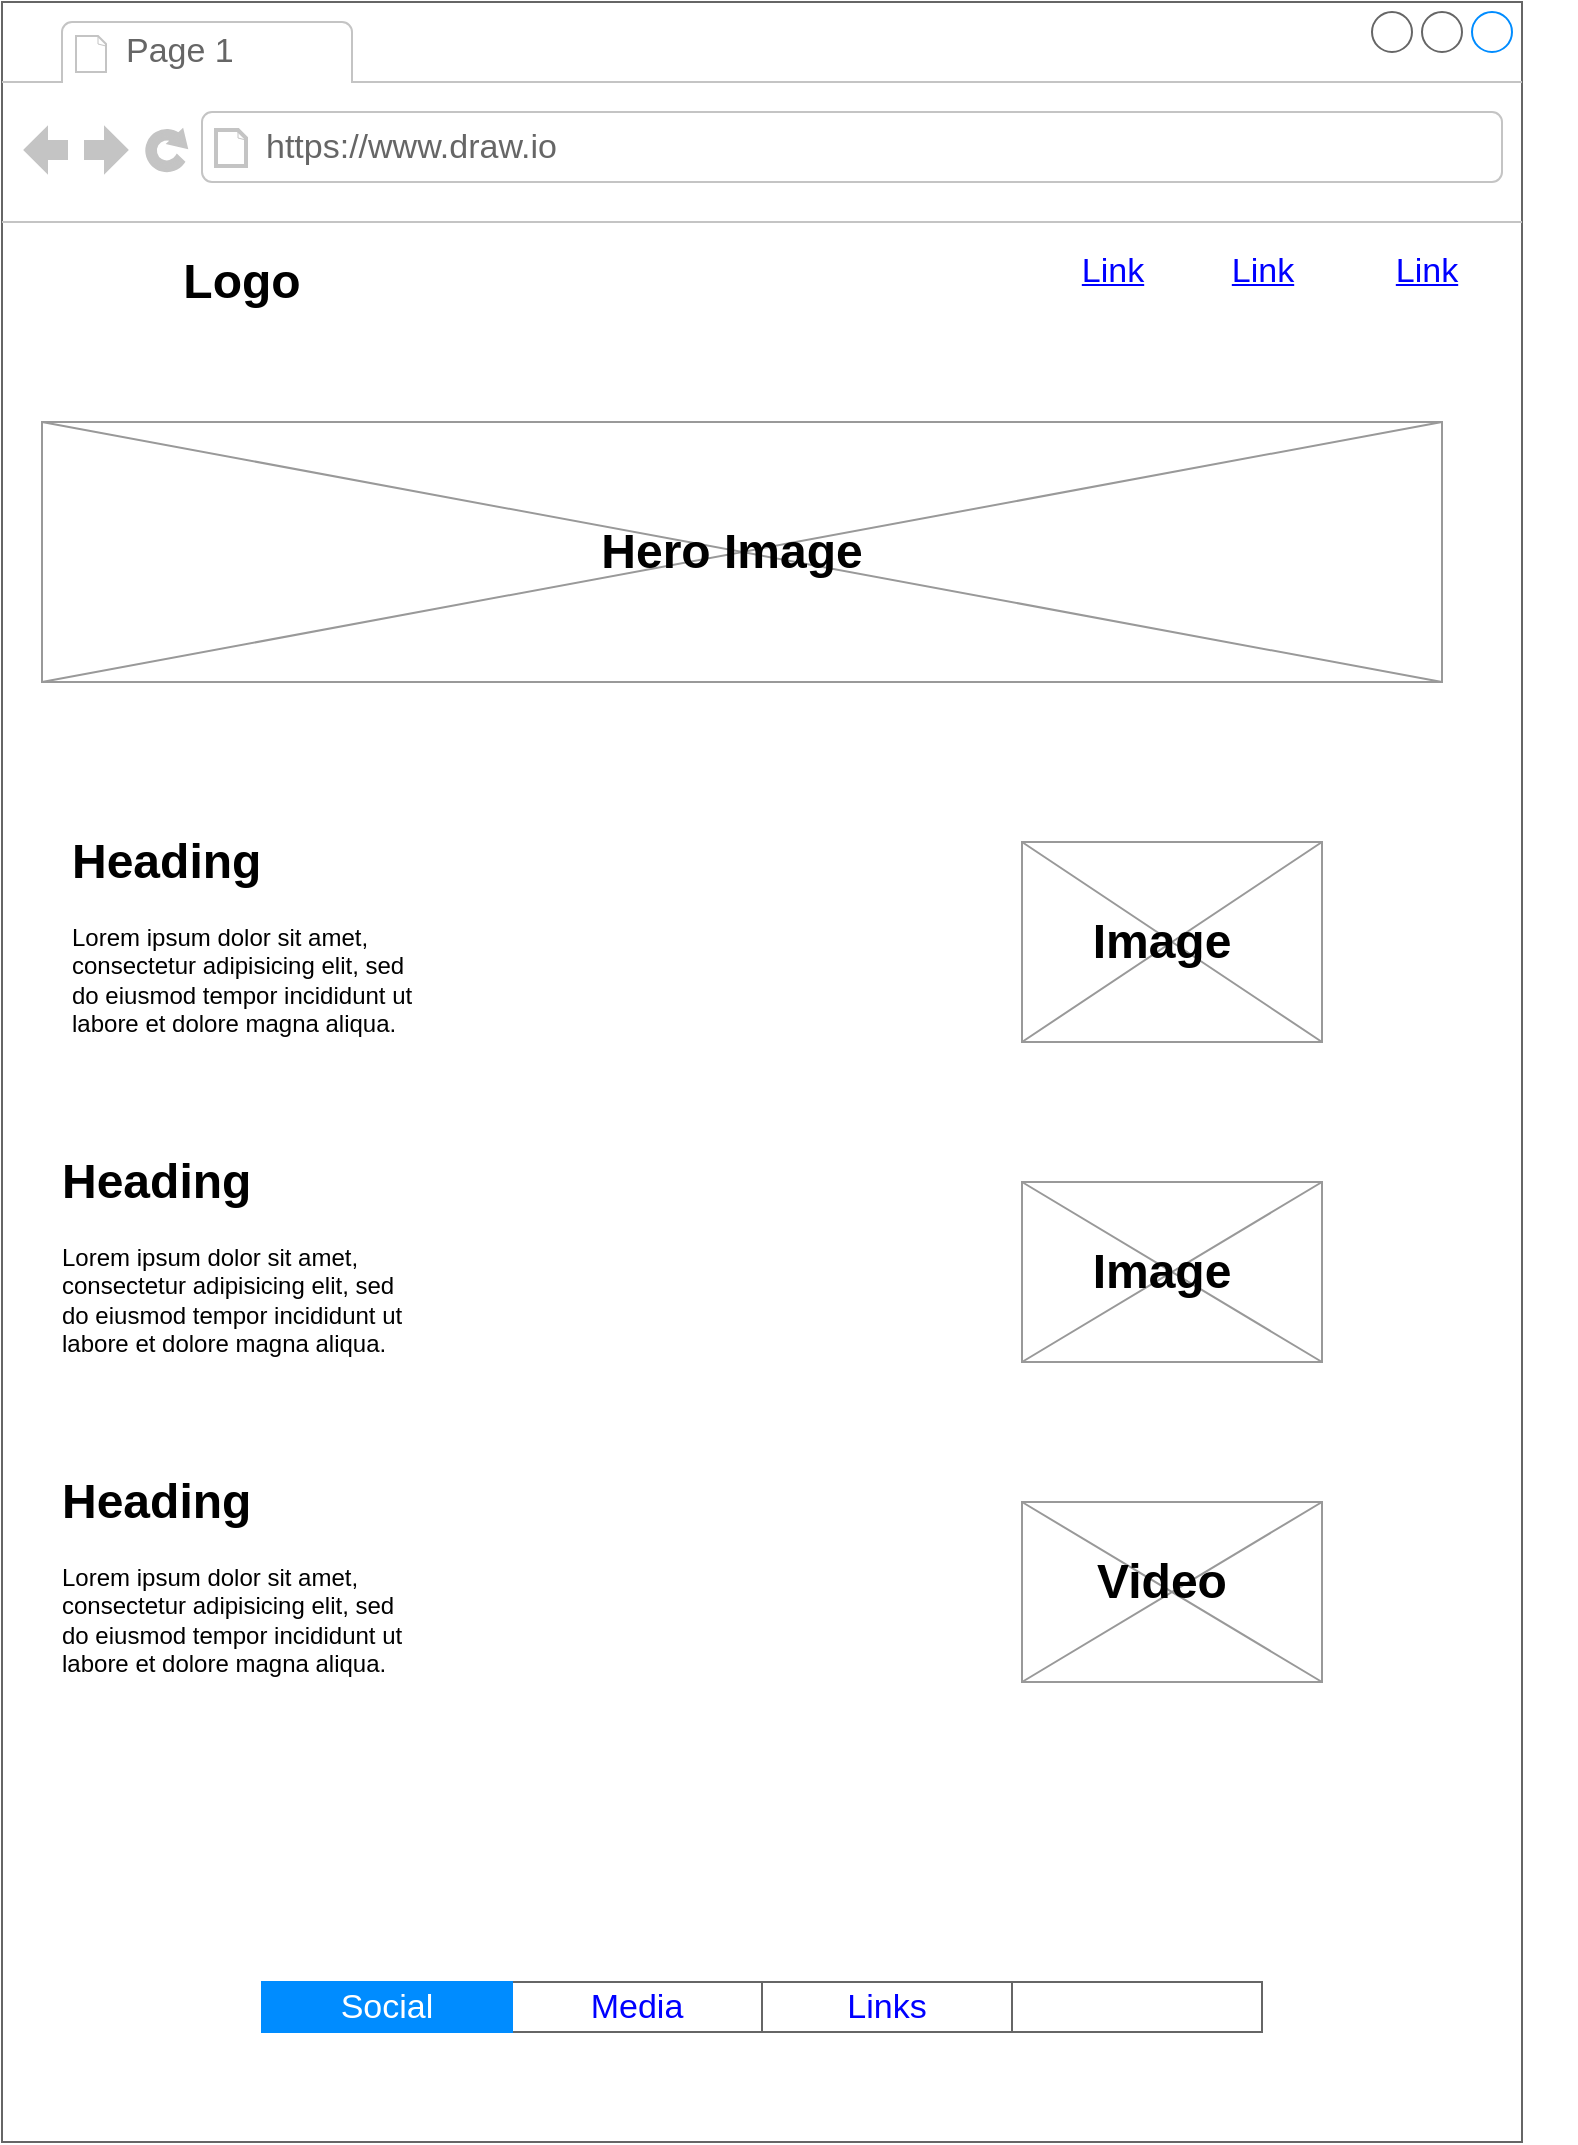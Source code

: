 <mxfile version="21.6.6" type="github">
  <diagram name="Page-1" id="9fcsCXDwoRXSFa8pRCCa">
    <mxGraphModel dx="1811" dy="1216" grid="1" gridSize="10" guides="1" tooltips="1" connect="1" arrows="1" fold="1" page="1" pageScale="1" pageWidth="827" pageHeight="1169" math="0" shadow="0">
      <root>
        <mxCell id="0" />
        <mxCell id="1" parent="0" />
        <mxCell id="U3nNL3wcbHSu2FlYmdmU-1" value="" style="strokeWidth=1;shadow=0;dashed=0;align=center;html=1;shape=mxgraph.mockup.containers.browserWindow;rSize=0;strokeColor=#666666;strokeColor2=#008cff;strokeColor3=#c4c4c4;mainText=,;recursiveResize=0;" vertex="1" parent="1">
          <mxGeometry x="40" y="40" width="760" height="1070" as="geometry" />
        </mxCell>
        <mxCell id="U3nNL3wcbHSu2FlYmdmU-2" value="Page 1" style="strokeWidth=1;shadow=0;dashed=0;align=center;html=1;shape=mxgraph.mockup.containers.anchor;fontSize=17;fontColor=#666666;align=left;whiteSpace=wrap;" vertex="1" parent="U3nNL3wcbHSu2FlYmdmU-1">
          <mxGeometry x="60" y="12" width="110" height="26" as="geometry" />
        </mxCell>
        <mxCell id="U3nNL3wcbHSu2FlYmdmU-3" value="https://www.draw.io" style="strokeWidth=1;shadow=0;dashed=0;align=center;html=1;shape=mxgraph.mockup.containers.anchor;rSize=0;fontSize=17;fontColor=#666666;align=left;" vertex="1" parent="U3nNL3wcbHSu2FlYmdmU-1">
          <mxGeometry x="130" y="60" width="250" height="26" as="geometry" />
        </mxCell>
        <mxCell id="U3nNL3wcbHSu2FlYmdmU-4" value="Link" style="shape=rectangle;strokeColor=none;fillColor=none;linkText=;fontSize=17;fontColor=#0000ff;fontStyle=4;html=1;align=center;" vertex="1" parent="U3nNL3wcbHSu2FlYmdmU-1">
          <mxGeometry x="637" y="120" width="150" height="30" as="geometry" />
        </mxCell>
        <mxCell id="U3nNL3wcbHSu2FlYmdmU-5" value="Link" style="shape=rectangle;strokeColor=none;fillColor=none;linkText=;fontSize=17;fontColor=#0000ff;fontStyle=4;html=1;align=center;" vertex="1" parent="U3nNL3wcbHSu2FlYmdmU-1">
          <mxGeometry x="570" y="120" width="120" height="30" as="geometry" />
        </mxCell>
        <mxCell id="U3nNL3wcbHSu2FlYmdmU-6" value="Link" style="shape=rectangle;strokeColor=none;fillColor=none;linkText=;fontSize=17;fontColor=#0000ff;fontStyle=4;html=1;align=center;" vertex="1" parent="U3nNL3wcbHSu2FlYmdmU-1">
          <mxGeometry x="480" y="120" width="150" height="30" as="geometry" />
        </mxCell>
        <mxCell id="U3nNL3wcbHSu2FlYmdmU-9" value="&lt;span style=&quot;font-size: 24px;&quot;&gt;&lt;b&gt;Logo&lt;/b&gt;&lt;/span&gt;" style="text;html=1;strokeColor=none;fillColor=none;align=center;verticalAlign=middle;whiteSpace=wrap;rounded=0;" vertex="1" parent="U3nNL3wcbHSu2FlYmdmU-1">
          <mxGeometry x="30" y="120" width="180" height="40" as="geometry" />
        </mxCell>
        <mxCell id="U3nNL3wcbHSu2FlYmdmU-10" value="" style="verticalLabelPosition=bottom;shadow=0;dashed=0;align=center;html=1;verticalAlign=top;strokeWidth=1;shape=mxgraph.mockup.graphics.simpleIcon;strokeColor=#999999;" vertex="1" parent="U3nNL3wcbHSu2FlYmdmU-1">
          <mxGeometry x="20" y="210" width="700" height="130" as="geometry" />
        </mxCell>
        <mxCell id="U3nNL3wcbHSu2FlYmdmU-11" value="&lt;font style=&quot;font-size: 24px;&quot;&gt;&lt;b&gt;Hero Image&lt;/b&gt;&lt;/font&gt;" style="text;html=1;strokeColor=none;fillColor=none;align=center;verticalAlign=middle;whiteSpace=wrap;rounded=0;" vertex="1" parent="U3nNL3wcbHSu2FlYmdmU-1">
          <mxGeometry x="170" y="240" width="390" height="70" as="geometry" />
        </mxCell>
        <mxCell id="U3nNL3wcbHSu2FlYmdmU-12" value="&lt;h1&gt;Heading&lt;/h1&gt;&lt;p&gt;Lorem ipsum dolor sit amet, consectetur adipisicing elit, sed do eiusmod tempor incididunt ut labore et dolore magna aliqua.&lt;/p&gt;" style="text;html=1;strokeColor=none;fillColor=none;spacing=5;spacingTop=-20;whiteSpace=wrap;overflow=hidden;rounded=0;" vertex="1" parent="U3nNL3wcbHSu2FlYmdmU-1">
          <mxGeometry x="30" y="410" width="190" height="120" as="geometry" />
        </mxCell>
        <mxCell id="U3nNL3wcbHSu2FlYmdmU-13" value="&lt;h1&gt;Heading&lt;/h1&gt;&lt;p&gt;Lorem ipsum dolor sit amet, consectetur adipisicing elit, sed do eiusmod tempor incididunt ut labore et dolore magna aliqua.&lt;/p&gt;" style="text;html=1;strokeColor=none;fillColor=none;spacing=5;spacingTop=-20;whiteSpace=wrap;overflow=hidden;rounded=0;" vertex="1" parent="U3nNL3wcbHSu2FlYmdmU-1">
          <mxGeometry x="25" y="570" width="190" height="120" as="geometry" />
        </mxCell>
        <mxCell id="U3nNL3wcbHSu2FlYmdmU-14" value="&lt;h1&gt;Heading&lt;/h1&gt;&lt;p&gt;Lorem ipsum dolor sit amet, consectetur adipisicing elit, sed do eiusmod tempor incididunt ut labore et dolore magna aliqua.&lt;/p&gt;" style="text;html=1;strokeColor=none;fillColor=none;spacing=5;spacingTop=-20;whiteSpace=wrap;overflow=hidden;rounded=0;" vertex="1" parent="U3nNL3wcbHSu2FlYmdmU-1">
          <mxGeometry x="25" y="730" width="190" height="120" as="geometry" />
        </mxCell>
        <mxCell id="U3nNL3wcbHSu2FlYmdmU-15" value="" style="verticalLabelPosition=bottom;shadow=0;dashed=0;align=center;html=1;verticalAlign=top;strokeWidth=1;shape=mxgraph.mockup.graphics.simpleIcon;strokeColor=#999999;" vertex="1" parent="U3nNL3wcbHSu2FlYmdmU-1">
          <mxGeometry x="510" y="420" width="150" height="100" as="geometry" />
        </mxCell>
        <mxCell id="U3nNL3wcbHSu2FlYmdmU-16" value="" style="verticalLabelPosition=bottom;shadow=0;dashed=0;align=center;html=1;verticalAlign=top;strokeWidth=1;shape=mxgraph.mockup.graphics.simpleIcon;strokeColor=#999999;" vertex="1" parent="U3nNL3wcbHSu2FlYmdmU-1">
          <mxGeometry x="510" y="590" width="150" height="90" as="geometry" />
        </mxCell>
        <mxCell id="U3nNL3wcbHSu2FlYmdmU-17" value="" style="verticalLabelPosition=bottom;shadow=0;dashed=0;align=center;html=1;verticalAlign=top;strokeWidth=1;shape=mxgraph.mockup.graphics.simpleIcon;strokeColor=#999999;" vertex="1" parent="U3nNL3wcbHSu2FlYmdmU-1">
          <mxGeometry x="510" y="750" width="150" height="90" as="geometry" />
        </mxCell>
        <mxCell id="U3nNL3wcbHSu2FlYmdmU-18" value="&lt;font style=&quot;font-size: 24px;&quot;&gt;&lt;b&gt;Image&lt;/b&gt;&lt;/font&gt;" style="text;html=1;strokeColor=none;fillColor=none;align=center;verticalAlign=middle;whiteSpace=wrap;rounded=0;" vertex="1" parent="U3nNL3wcbHSu2FlYmdmU-1">
          <mxGeometry x="550" y="455" width="60" height="30" as="geometry" />
        </mxCell>
        <mxCell id="U3nNL3wcbHSu2FlYmdmU-21" value="&lt;font style=&quot;font-size: 24px;&quot;&gt;&lt;b&gt;Image&lt;/b&gt;&lt;/font&gt;" style="text;html=1;strokeColor=none;fillColor=none;align=center;verticalAlign=middle;whiteSpace=wrap;rounded=0;" vertex="1" parent="U3nNL3wcbHSu2FlYmdmU-1">
          <mxGeometry x="550" y="620" width="60" height="30" as="geometry" />
        </mxCell>
        <mxCell id="U3nNL3wcbHSu2FlYmdmU-20" value="&lt;font style=&quot;font-size: 24px;&quot;&gt;&lt;b&gt;Video&lt;/b&gt;&lt;/font&gt;" style="text;html=1;strokeColor=none;fillColor=none;align=center;verticalAlign=middle;whiteSpace=wrap;rounded=0;" vertex="1" parent="U3nNL3wcbHSu2FlYmdmU-1">
          <mxGeometry x="550" y="775" width="60" height="30" as="geometry" />
        </mxCell>
        <mxCell id="U3nNL3wcbHSu2FlYmdmU-22" value="" style="strokeWidth=1;shadow=0;dashed=0;align=center;html=1;shape=mxgraph.mockup.text.rrect;rSize=0;strokeColor=#666666;" vertex="1" parent="U3nNL3wcbHSu2FlYmdmU-1">
          <mxGeometry x="130" y="990" width="500" height="25" as="geometry" />
        </mxCell>
        <mxCell id="U3nNL3wcbHSu2FlYmdmU-23" value="Media" style="strokeColor=inherit;fillColor=inherit;gradientColor=inherit;strokeWidth=1;shadow=0;dashed=0;align=center;html=1;shape=mxgraph.mockup.text.rrect;rSize=0;fontSize=17;fontColor=#0000ff;whiteSpace=wrap;" vertex="1" parent="U3nNL3wcbHSu2FlYmdmU-22">
          <mxGeometry x="125" width="125" height="25" as="geometry" />
        </mxCell>
        <mxCell id="U3nNL3wcbHSu2FlYmdmU-24" value="Links" style="strokeColor=inherit;fillColor=inherit;gradientColor=inherit;strokeWidth=1;shadow=0;dashed=0;align=center;html=1;shape=mxgraph.mockup.text.rrect;rSize=0;fontSize=17;fontColor=#0000ff;whiteSpace=wrap;" vertex="1" parent="U3nNL3wcbHSu2FlYmdmU-22">
          <mxGeometry x="250" width="125" height="25" as="geometry" />
        </mxCell>
        <mxCell id="U3nNL3wcbHSu2FlYmdmU-25" value="" style="strokeColor=inherit;fillColor=inherit;gradientColor=inherit;strokeWidth=1;shadow=0;dashed=0;align=center;html=1;shape=mxgraph.mockup.text.rrect;rSize=0;fontSize=17;fontColor=#0000ff;whiteSpace=wrap;" vertex="1" parent="U3nNL3wcbHSu2FlYmdmU-22">
          <mxGeometry x="375" width="125" height="25" as="geometry" />
        </mxCell>
        <mxCell id="U3nNL3wcbHSu2FlYmdmU-26" value="Social" style="strokeWidth=1;shadow=0;dashed=0;align=center;html=1;shape=mxgraph.mockup.text.rrect;rSize=0;fontSize=17;fontColor=#ffffff;fillColor=#008cff;strokeColor=#008cff;whiteSpace=wrap;" vertex="1" parent="U3nNL3wcbHSu2FlYmdmU-22">
          <mxGeometry width="125" height="25" as="geometry" />
        </mxCell>
      </root>
    </mxGraphModel>
  </diagram>
</mxfile>
